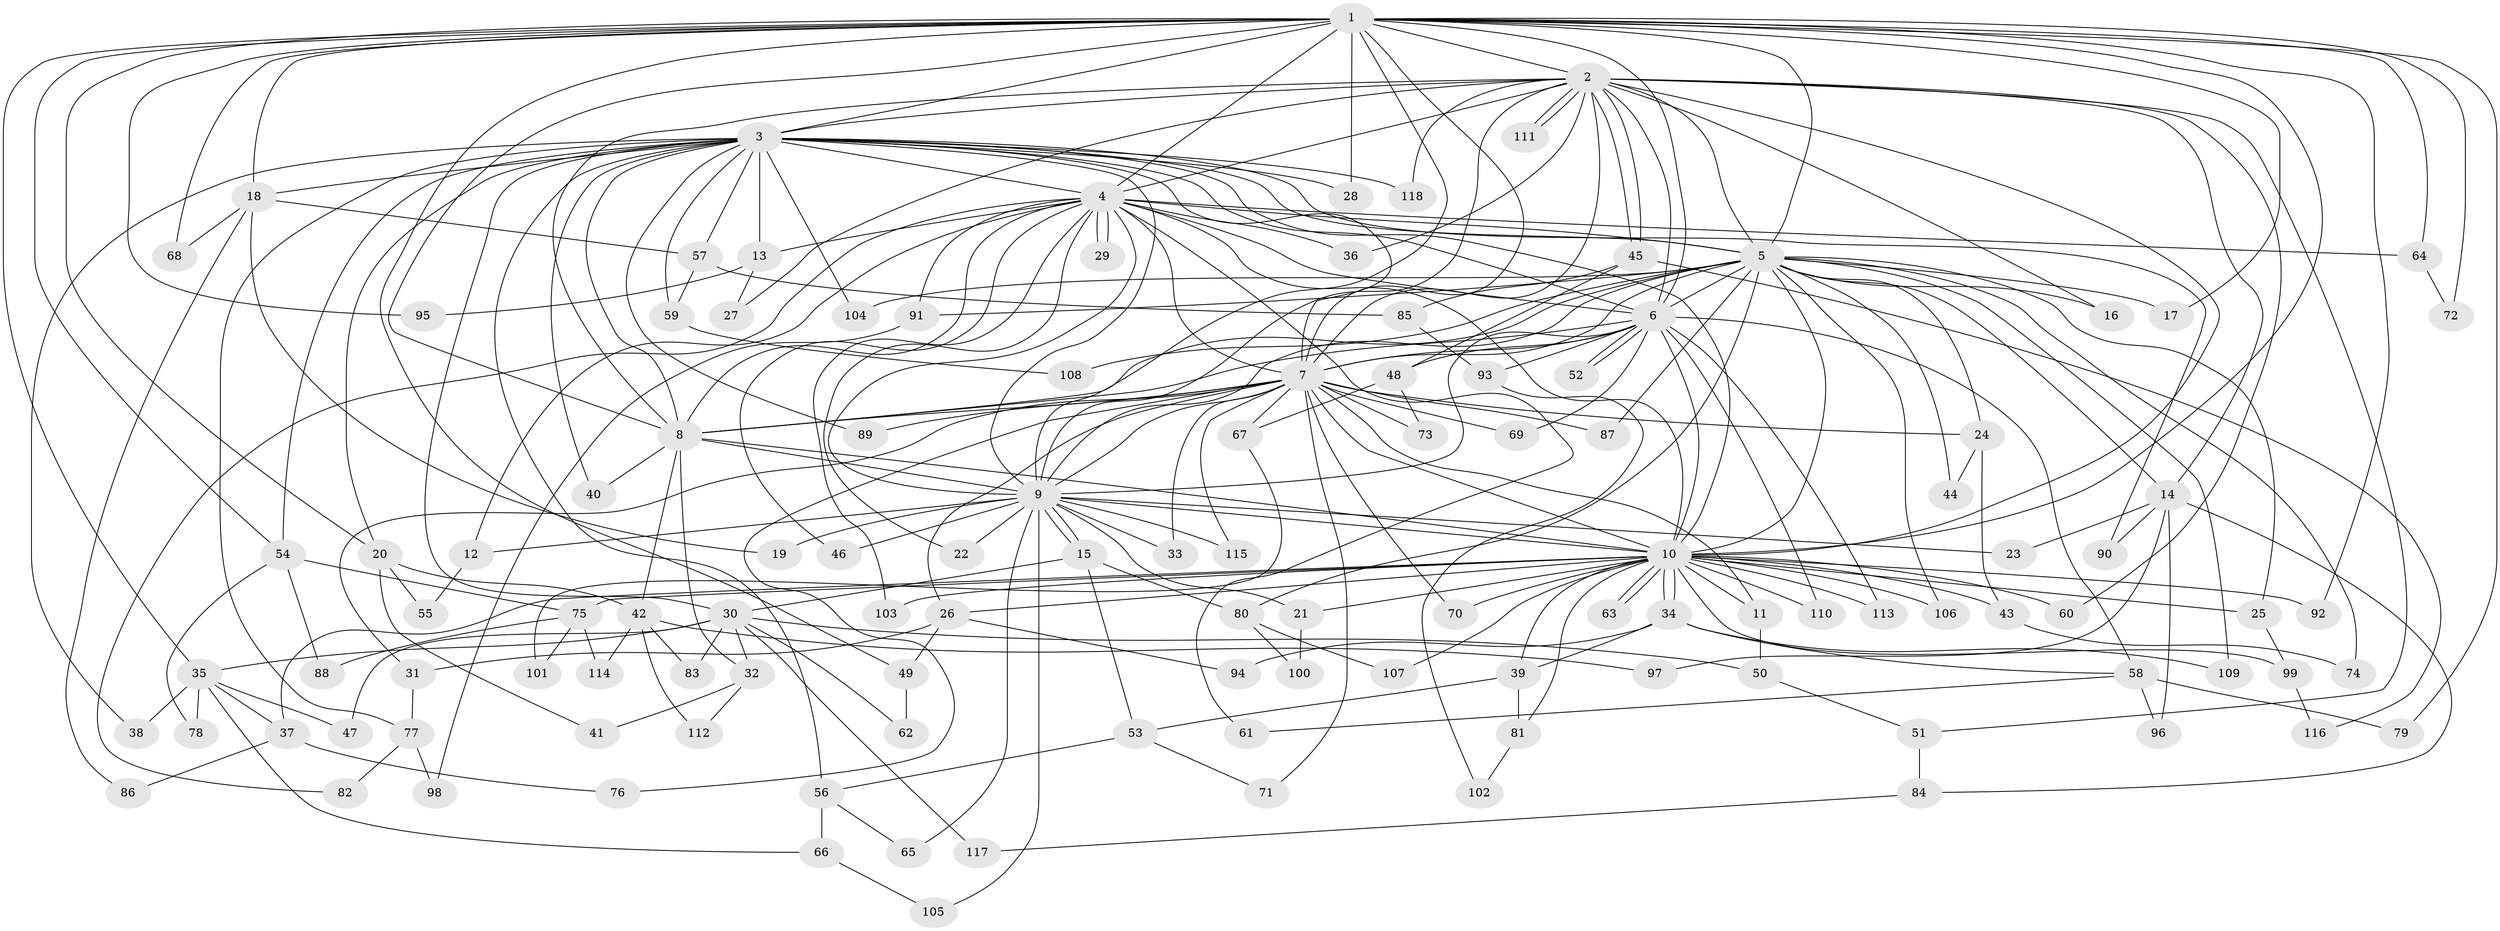 // coarse degree distribution, {26: 0.011235955056179775, 18: 0.02247191011235955, 21: 0.02247191011235955, 19: 0.02247191011235955, 10: 0.011235955056179775, 29: 0.011235955056179775, 3: 0.15730337078651685, 4: 0.11235955056179775, 8: 0.02247191011235955, 5: 0.0449438202247191, 2: 0.48314606741573035, 6: 0.0449438202247191, 9: 0.011235955056179775, 1: 0.02247191011235955}
// Generated by graph-tools (version 1.1) at 2025/23/03/03/25 07:23:47]
// undirected, 118 vertices, 261 edges
graph export_dot {
graph [start="1"]
  node [color=gray90,style=filled];
  1;
  2;
  3;
  4;
  5;
  6;
  7;
  8;
  9;
  10;
  11;
  12;
  13;
  14;
  15;
  16;
  17;
  18;
  19;
  20;
  21;
  22;
  23;
  24;
  25;
  26;
  27;
  28;
  29;
  30;
  31;
  32;
  33;
  34;
  35;
  36;
  37;
  38;
  39;
  40;
  41;
  42;
  43;
  44;
  45;
  46;
  47;
  48;
  49;
  50;
  51;
  52;
  53;
  54;
  55;
  56;
  57;
  58;
  59;
  60;
  61;
  62;
  63;
  64;
  65;
  66;
  67;
  68;
  69;
  70;
  71;
  72;
  73;
  74;
  75;
  76;
  77;
  78;
  79;
  80;
  81;
  82;
  83;
  84;
  85;
  86;
  87;
  88;
  89;
  90;
  91;
  92;
  93;
  94;
  95;
  96;
  97;
  98;
  99;
  100;
  101;
  102;
  103;
  104;
  105;
  106;
  107;
  108;
  109;
  110;
  111;
  112;
  113;
  114;
  115;
  116;
  117;
  118;
  1 -- 2;
  1 -- 3;
  1 -- 4;
  1 -- 5;
  1 -- 6;
  1 -- 7;
  1 -- 8;
  1 -- 9;
  1 -- 10;
  1 -- 17;
  1 -- 18;
  1 -- 20;
  1 -- 28;
  1 -- 35;
  1 -- 49;
  1 -- 54;
  1 -- 64;
  1 -- 68;
  1 -- 72;
  1 -- 79;
  1 -- 92;
  1 -- 95;
  2 -- 3;
  2 -- 4;
  2 -- 5;
  2 -- 6;
  2 -- 7;
  2 -- 8;
  2 -- 9;
  2 -- 10;
  2 -- 14;
  2 -- 16;
  2 -- 27;
  2 -- 36;
  2 -- 45;
  2 -- 45;
  2 -- 51;
  2 -- 60;
  2 -- 111;
  2 -- 111;
  2 -- 118;
  3 -- 4;
  3 -- 5;
  3 -- 6;
  3 -- 7;
  3 -- 8;
  3 -- 9;
  3 -- 10;
  3 -- 13;
  3 -- 18;
  3 -- 20;
  3 -- 28;
  3 -- 30;
  3 -- 38;
  3 -- 40;
  3 -- 54;
  3 -- 56;
  3 -- 57;
  3 -- 59;
  3 -- 77;
  3 -- 89;
  3 -- 90;
  3 -- 104;
  3 -- 118;
  4 -- 5;
  4 -- 6;
  4 -- 7;
  4 -- 8;
  4 -- 9;
  4 -- 10;
  4 -- 12;
  4 -- 13;
  4 -- 22;
  4 -- 29;
  4 -- 29;
  4 -- 36;
  4 -- 46;
  4 -- 61;
  4 -- 64;
  4 -- 82;
  4 -- 91;
  4 -- 103;
  5 -- 6;
  5 -- 7;
  5 -- 8;
  5 -- 9;
  5 -- 10;
  5 -- 14;
  5 -- 16;
  5 -- 17;
  5 -- 24;
  5 -- 25;
  5 -- 44;
  5 -- 74;
  5 -- 80;
  5 -- 87;
  5 -- 91;
  5 -- 104;
  5 -- 106;
  5 -- 108;
  5 -- 109;
  6 -- 7;
  6 -- 8;
  6 -- 9;
  6 -- 10;
  6 -- 48;
  6 -- 52;
  6 -- 52;
  6 -- 58;
  6 -- 69;
  6 -- 93;
  6 -- 110;
  6 -- 113;
  7 -- 8;
  7 -- 9;
  7 -- 10;
  7 -- 11;
  7 -- 24;
  7 -- 26;
  7 -- 31;
  7 -- 33;
  7 -- 67;
  7 -- 69;
  7 -- 70;
  7 -- 71;
  7 -- 73;
  7 -- 76;
  7 -- 87;
  7 -- 89;
  7 -- 115;
  8 -- 9;
  8 -- 10;
  8 -- 32;
  8 -- 40;
  8 -- 42;
  9 -- 10;
  9 -- 12;
  9 -- 15;
  9 -- 15;
  9 -- 19;
  9 -- 21;
  9 -- 22;
  9 -- 23;
  9 -- 33;
  9 -- 46;
  9 -- 65;
  9 -- 105;
  9 -- 115;
  10 -- 11;
  10 -- 21;
  10 -- 25;
  10 -- 26;
  10 -- 34;
  10 -- 34;
  10 -- 37;
  10 -- 39;
  10 -- 43;
  10 -- 60;
  10 -- 63;
  10 -- 63;
  10 -- 70;
  10 -- 75;
  10 -- 81;
  10 -- 92;
  10 -- 99;
  10 -- 103;
  10 -- 106;
  10 -- 107;
  10 -- 110;
  10 -- 113;
  11 -- 50;
  12 -- 55;
  13 -- 27;
  13 -- 95;
  14 -- 23;
  14 -- 84;
  14 -- 90;
  14 -- 96;
  14 -- 97;
  15 -- 30;
  15 -- 53;
  15 -- 80;
  18 -- 19;
  18 -- 57;
  18 -- 68;
  18 -- 86;
  20 -- 41;
  20 -- 42;
  20 -- 55;
  21 -- 100;
  24 -- 43;
  24 -- 44;
  25 -- 99;
  26 -- 31;
  26 -- 49;
  26 -- 94;
  30 -- 32;
  30 -- 35;
  30 -- 47;
  30 -- 50;
  30 -- 62;
  30 -- 83;
  30 -- 117;
  31 -- 77;
  32 -- 41;
  32 -- 112;
  34 -- 39;
  34 -- 58;
  34 -- 94;
  34 -- 109;
  35 -- 37;
  35 -- 38;
  35 -- 47;
  35 -- 66;
  35 -- 78;
  37 -- 76;
  37 -- 86;
  39 -- 53;
  39 -- 81;
  42 -- 83;
  42 -- 97;
  42 -- 112;
  42 -- 114;
  43 -- 74;
  45 -- 48;
  45 -- 85;
  45 -- 116;
  48 -- 67;
  48 -- 73;
  49 -- 62;
  50 -- 51;
  51 -- 84;
  53 -- 56;
  53 -- 71;
  54 -- 75;
  54 -- 78;
  54 -- 88;
  56 -- 65;
  56 -- 66;
  57 -- 59;
  57 -- 85;
  58 -- 61;
  58 -- 79;
  58 -- 96;
  59 -- 108;
  64 -- 72;
  66 -- 105;
  67 -- 101;
  75 -- 88;
  75 -- 101;
  75 -- 114;
  77 -- 82;
  77 -- 98;
  80 -- 100;
  80 -- 107;
  81 -- 102;
  84 -- 117;
  85 -- 93;
  91 -- 98;
  93 -- 102;
  99 -- 116;
}

